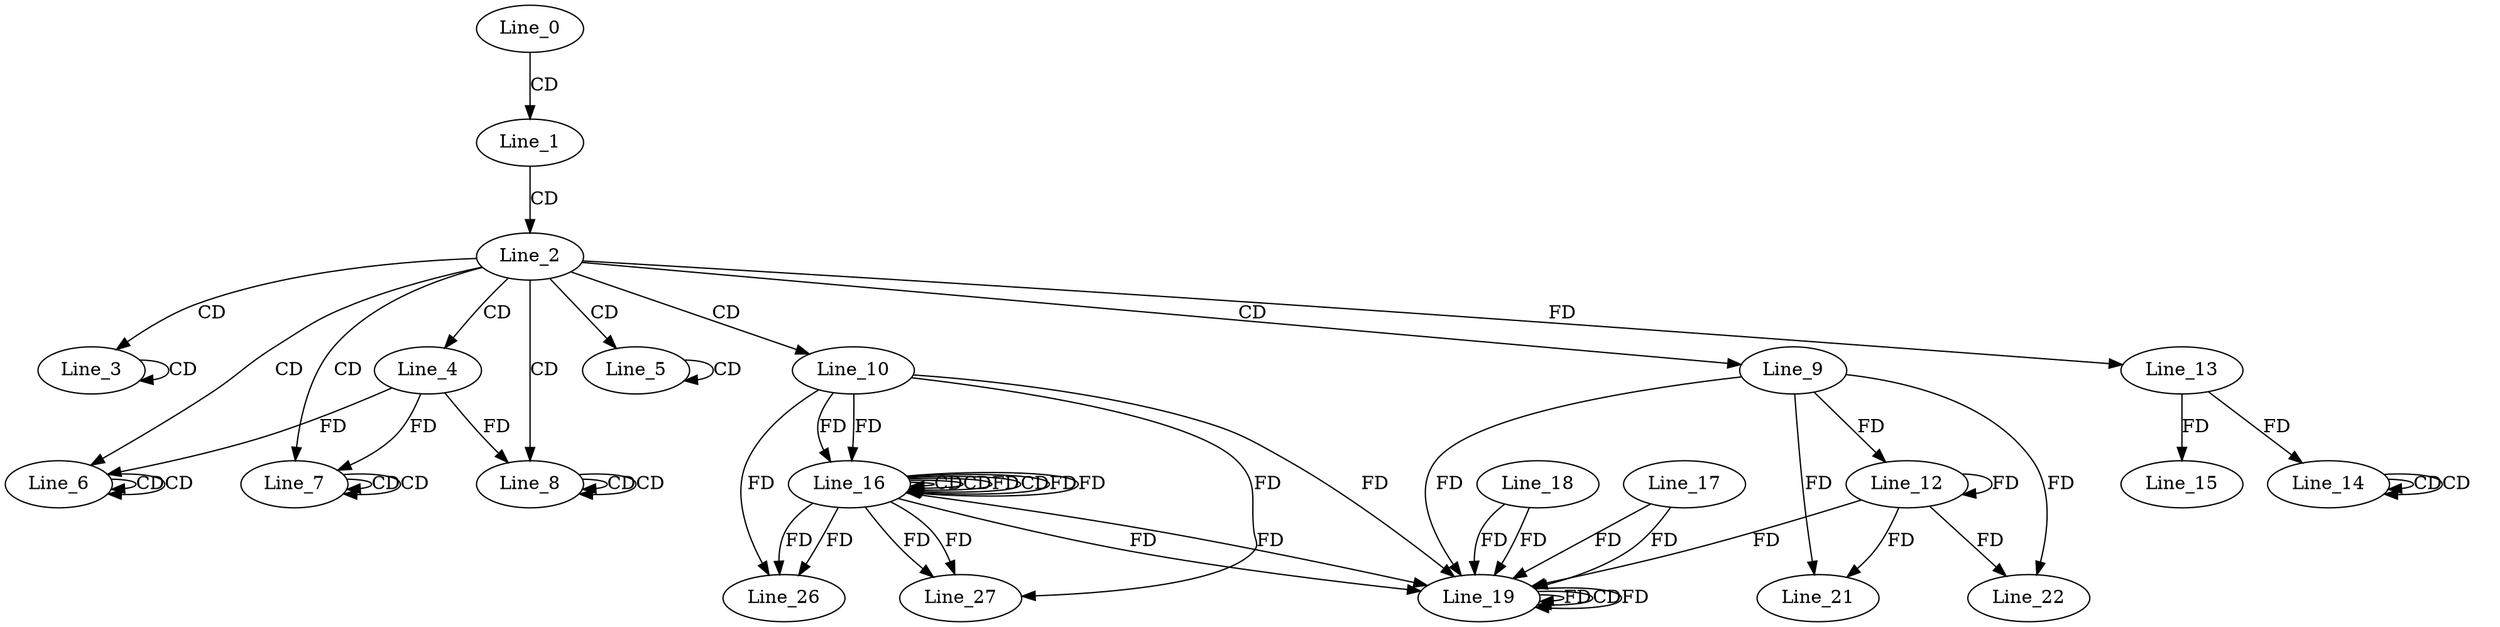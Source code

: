 digraph G {
  Line_0;
  Line_1;
  Line_2;
  Line_3;
  Line_3;
  Line_4;
  Line_5;
  Line_5;
  Line_6;
  Line_6;
  Line_6;
  Line_7;
  Line_7;
  Line_7;
  Line_8;
  Line_8;
  Line_8;
  Line_9;
  Line_10;
  Line_12;
  Line_13;
  Line_14;
  Line_14;
  Line_14;
  Line_13;
  Line_15;
  Line_16;
  Line_16;
  Line_16;
  Line_16;
  Line_19;
  Line_18;
  Line_19;
  Line_17;
  Line_19;
  Line_19;
  Line_21;
  Line_22;
  Line_26;
  Line_27;
  Line_0 -> Line_1 [ label="CD" ];
  Line_1 -> Line_2 [ label="CD" ];
  Line_2 -> Line_3 [ label="CD" ];
  Line_3 -> Line_3 [ label="CD" ];
  Line_2 -> Line_4 [ label="CD" ];
  Line_2 -> Line_5 [ label="CD" ];
  Line_5 -> Line_5 [ label="CD" ];
  Line_2 -> Line_6 [ label="CD" ];
  Line_6 -> Line_6 [ label="CD" ];
  Line_6 -> Line_6 [ label="CD" ];
  Line_4 -> Line_6 [ label="FD" ];
  Line_2 -> Line_7 [ label="CD" ];
  Line_7 -> Line_7 [ label="CD" ];
  Line_7 -> Line_7 [ label="CD" ];
  Line_4 -> Line_7 [ label="FD" ];
  Line_2 -> Line_8 [ label="CD" ];
  Line_8 -> Line_8 [ label="CD" ];
  Line_8 -> Line_8 [ label="CD" ];
  Line_4 -> Line_8 [ label="FD" ];
  Line_2 -> Line_9 [ label="CD" ];
  Line_2 -> Line_10 [ label="CD" ];
  Line_9 -> Line_12 [ label="FD" ];
  Line_12 -> Line_12 [ label="FD" ];
  Line_2 -> Line_13 [ label="FD" ];
  Line_14 -> Line_14 [ label="CD" ];
  Line_14 -> Line_14 [ label="CD" ];
  Line_13 -> Line_14 [ label="FD" ];
  Line_13 -> Line_15 [ label="FD" ];
  Line_16 -> Line_16 [ label="CD" ];
  Line_16 -> Line_16 [ label="CD" ];
  Line_10 -> Line_16 [ label="FD" ];
  Line_16 -> Line_16 [ label="FD" ];
  Line_16 -> Line_16 [ label="CD" ];
  Line_10 -> Line_16 [ label="FD" ];
  Line_16 -> Line_16 [ label="FD" ];
  Line_16 -> Line_16 [ label="FD" ];
  Line_19 -> Line_19 [ label="FD" ];
  Line_18 -> Line_19 [ label="FD" ];
  Line_9 -> Line_19 [ label="FD" ];
  Line_12 -> Line_19 [ label="FD" ];
  Line_17 -> Line_19 [ label="FD" ];
  Line_19 -> Line_19 [ label="CD" ];
  Line_10 -> Line_19 [ label="FD" ];
  Line_16 -> Line_19 [ label="FD" ];
  Line_16 -> Line_19 [ label="FD" ];
  Line_17 -> Line_19 [ label="FD" ];
  Line_19 -> Line_19 [ label="FD" ];
  Line_18 -> Line_19 [ label="FD" ];
  Line_9 -> Line_21 [ label="FD" ];
  Line_12 -> Line_21 [ label="FD" ];
  Line_9 -> Line_22 [ label="FD" ];
  Line_12 -> Line_22 [ label="FD" ];
  Line_10 -> Line_26 [ label="FD" ];
  Line_16 -> Line_26 [ label="FD" ];
  Line_16 -> Line_26 [ label="FD" ];
  Line_10 -> Line_27 [ label="FD" ];
  Line_16 -> Line_27 [ label="FD" ];
  Line_16 -> Line_27 [ label="FD" ];
}
